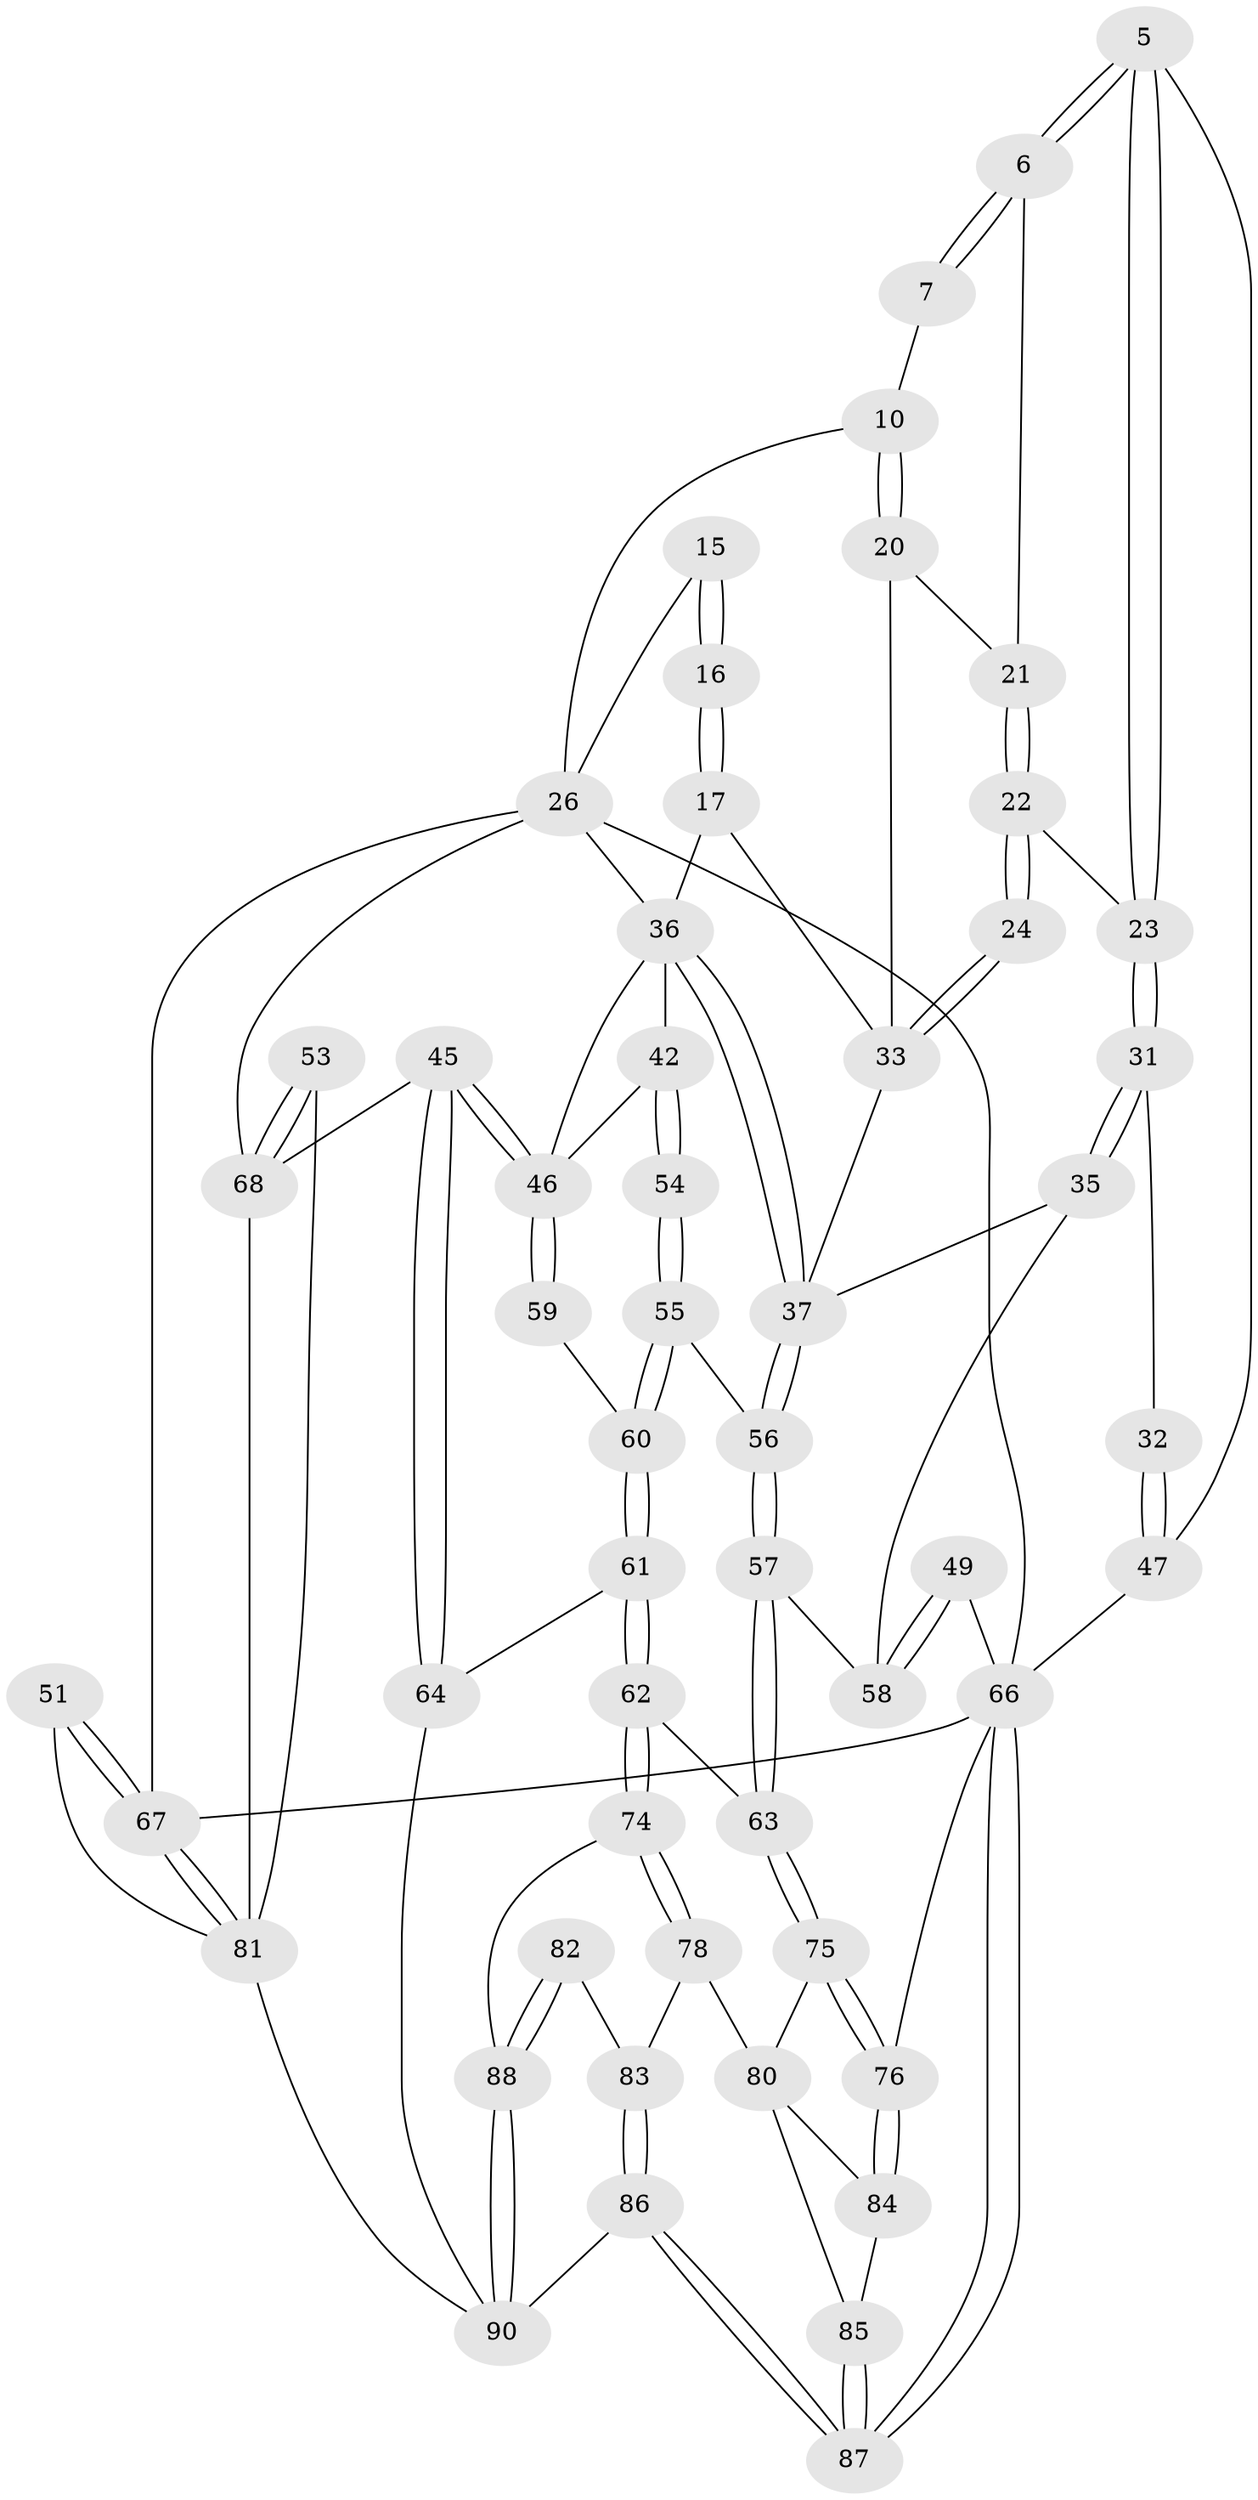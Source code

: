 // original degree distribution, {3: 0.022222222222222223, 5: 0.4888888888888889, 4: 0.25555555555555554, 6: 0.23333333333333334}
// Generated by graph-tools (version 1.1) at 2025/06/03/04/25 22:06:36]
// undirected, 54 vertices, 123 edges
graph export_dot {
graph [start="1"]
  node [color=gray90,style=filled];
  5 [pos="+0.12428018021989432+0.20782686405034476"];
  6 [pos="+0.18234049732334096+0.1907451745564395"];
  7 [pos="+0.23394318900457034+0.11228544300090645"];
  10 [pos="+0.42526965601535166+0.1019503219679561"];
  15 [pos="+0.4908022385839945+0.11576173362191534",super="+14"];
  16 [pos="+0.5934549586747819+0.29173849682840186"];
  17 [pos="+0.5588664585988635+0.3375881397448688"];
  20 [pos="+0.3922546789118318+0.18638349311448876"];
  21 [pos="+0.33950170691141524+0.19558295908161655"];
  22 [pos="+0.2464089893555265+0.319009181202313"];
  23 [pos="+0.15845047843181354+0.2723244403284261"];
  24 [pos="+0.3251386946535624+0.4088555909013149"];
  26 [pos="+0.7345590242161051+0.45071318035341085",super="+25+13+9"];
  31 [pos="+0.1423625375085854+0.4534152770735885"];
  32 [pos="+0.0915120885434839+0.46549095116275196"];
  33 [pos="+0.3309990695216423+0.4483988009103012",super="+18+19"];
  35 [pos="+0.20485200685939323+0.474067937252883"];
  36 [pos="+0.4229817269895527+0.48882966756613827",super="+29+28"];
  37 [pos="+0.3411297184436436+0.4801963001177436",super="+34"];
  42 [pos="+0.5521442796719184+0.578108099838912",super="+39"];
  45 [pos="+0.654887608035067+0.690452430840961"];
  46 [pos="+0.6460553024590319+0.6762544997740564",super="+40+41"];
  47 [pos="+0+0.5550173218339788",super="+3+4"];
  49 [pos="+0+0.6717720143518686"];
  51 [pos="+1+0.658675340377383"];
  53 [pos="+0.900159331392154+0.6964138509505435"];
  54 [pos="+0.4492798475910992+0.6445863100518308"];
  55 [pos="+0.447233953934965+0.6467439973686566"];
  56 [pos="+0.3446209821389733+0.5362730179092348"];
  57 [pos="+0.2393537158158696+0.7266138624417859"];
  58 [pos="+0.2110517265122318+0.7128571412757653",super="+48"];
  59 [pos="+0.5955259271949106+0.6291911954457731"];
  60 [pos="+0.44930406743342216+0.6593111186540106"];
  61 [pos="+0.4483483713581807+0.7280744909544143"];
  62 [pos="+0.4433400084923745+0.7340931057453419"];
  63 [pos="+0.24688720569342865+0.7384412435470119"];
  64 [pos="+0.6298205004820756+0.724265329490064"];
  66 [pos="+0+1",super="+2+65"];
  67 [pos="+1+1",super="+12+30"];
  68 [pos="+0.8763134492293844+0.7096779375280414",super="+44+43"];
  74 [pos="+0.4562097274732999+0.8341726454208924"];
  75 [pos="+0.24575348976948813+0.7915964492525365"];
  76 [pos="+0+1"];
  78 [pos="+0.35054520635223224+0.8926866427634665"];
  80 [pos="+0.268848011460449+0.846526573459921",super="+79"];
  81 [pos="+1+1",super="+77"];
  82 [pos="+0.4658754655007466+0.9449091793427068"];
  83 [pos="+0.3936086460160284+0.9325689420282832"];
  84 [pos="+0.2055295113711716+0.9208003524005441"];
  85 [pos="+0.28507377134478246+1"];
  86 [pos="+0.44748753451722434+1"];
  87 [pos="+0.27940888796876157+1"];
  88 [pos="+0.48851641697630577+1",super="+72+73"];
  90 [pos="+0.4830406454797054+1",super="+89"];
  5 -- 6;
  5 -- 6;
  5 -- 23;
  5 -- 23;
  5 -- 47;
  6 -- 7;
  6 -- 7;
  6 -- 21;
  7 -- 10;
  10 -- 20;
  10 -- 20;
  10 -- 26;
  15 -- 16 [weight=2];
  15 -- 16;
  15 -- 26 [weight=2];
  16 -- 17;
  16 -- 17;
  17 -- 33;
  17 -- 36;
  20 -- 21;
  20 -- 33;
  21 -- 22;
  21 -- 22;
  22 -- 23;
  22 -- 24;
  22 -- 24;
  23 -- 31;
  23 -- 31;
  24 -- 33 [weight=2];
  24 -- 33;
  26 -- 36;
  26 -- 68;
  26 -- 67 [weight=2];
  26 -- 66;
  31 -- 32;
  31 -- 35;
  31 -- 35;
  32 -- 47 [weight=2];
  32 -- 47;
  33 -- 37;
  35 -- 58;
  35 -- 37;
  36 -- 37;
  36 -- 37;
  36 -- 42 [weight=2];
  36 -- 46;
  37 -- 56;
  37 -- 56;
  42 -- 54 [weight=2];
  42 -- 54;
  42 -- 46;
  45 -- 46;
  45 -- 46;
  45 -- 64;
  45 -- 64;
  45 -- 68;
  46 -- 59 [weight=2];
  46 -- 59;
  47 -- 66 [weight=2];
  49 -- 58 [weight=2];
  49 -- 58;
  49 -- 66;
  51 -- 67 [weight=2];
  51 -- 67;
  51 -- 81;
  53 -- 68 [weight=2];
  53 -- 68;
  53 -- 81;
  54 -- 55;
  54 -- 55;
  55 -- 56;
  55 -- 60;
  55 -- 60;
  56 -- 57;
  56 -- 57;
  57 -- 58;
  57 -- 63;
  57 -- 63;
  59 -- 60;
  60 -- 61;
  60 -- 61;
  61 -- 62;
  61 -- 62;
  61 -- 64;
  62 -- 63;
  62 -- 74;
  62 -- 74;
  63 -- 75;
  63 -- 75;
  64 -- 90;
  66 -- 87;
  66 -- 87;
  66 -- 67 [weight=2];
  66 -- 76;
  67 -- 81;
  67 -- 81;
  68 -- 81;
  74 -- 78;
  74 -- 78;
  74 -- 88;
  75 -- 76;
  75 -- 76;
  75 -- 80;
  76 -- 84;
  76 -- 84;
  78 -- 83;
  78 -- 80;
  80 -- 84;
  80 -- 85;
  81 -- 90 [weight=2];
  82 -- 83;
  82 -- 88 [weight=2];
  82 -- 88;
  83 -- 86;
  83 -- 86;
  84 -- 85;
  85 -- 87;
  85 -- 87;
  86 -- 87;
  86 -- 87;
  86 -- 90;
  88 -- 90 [weight=2];
  88 -- 90;
}
